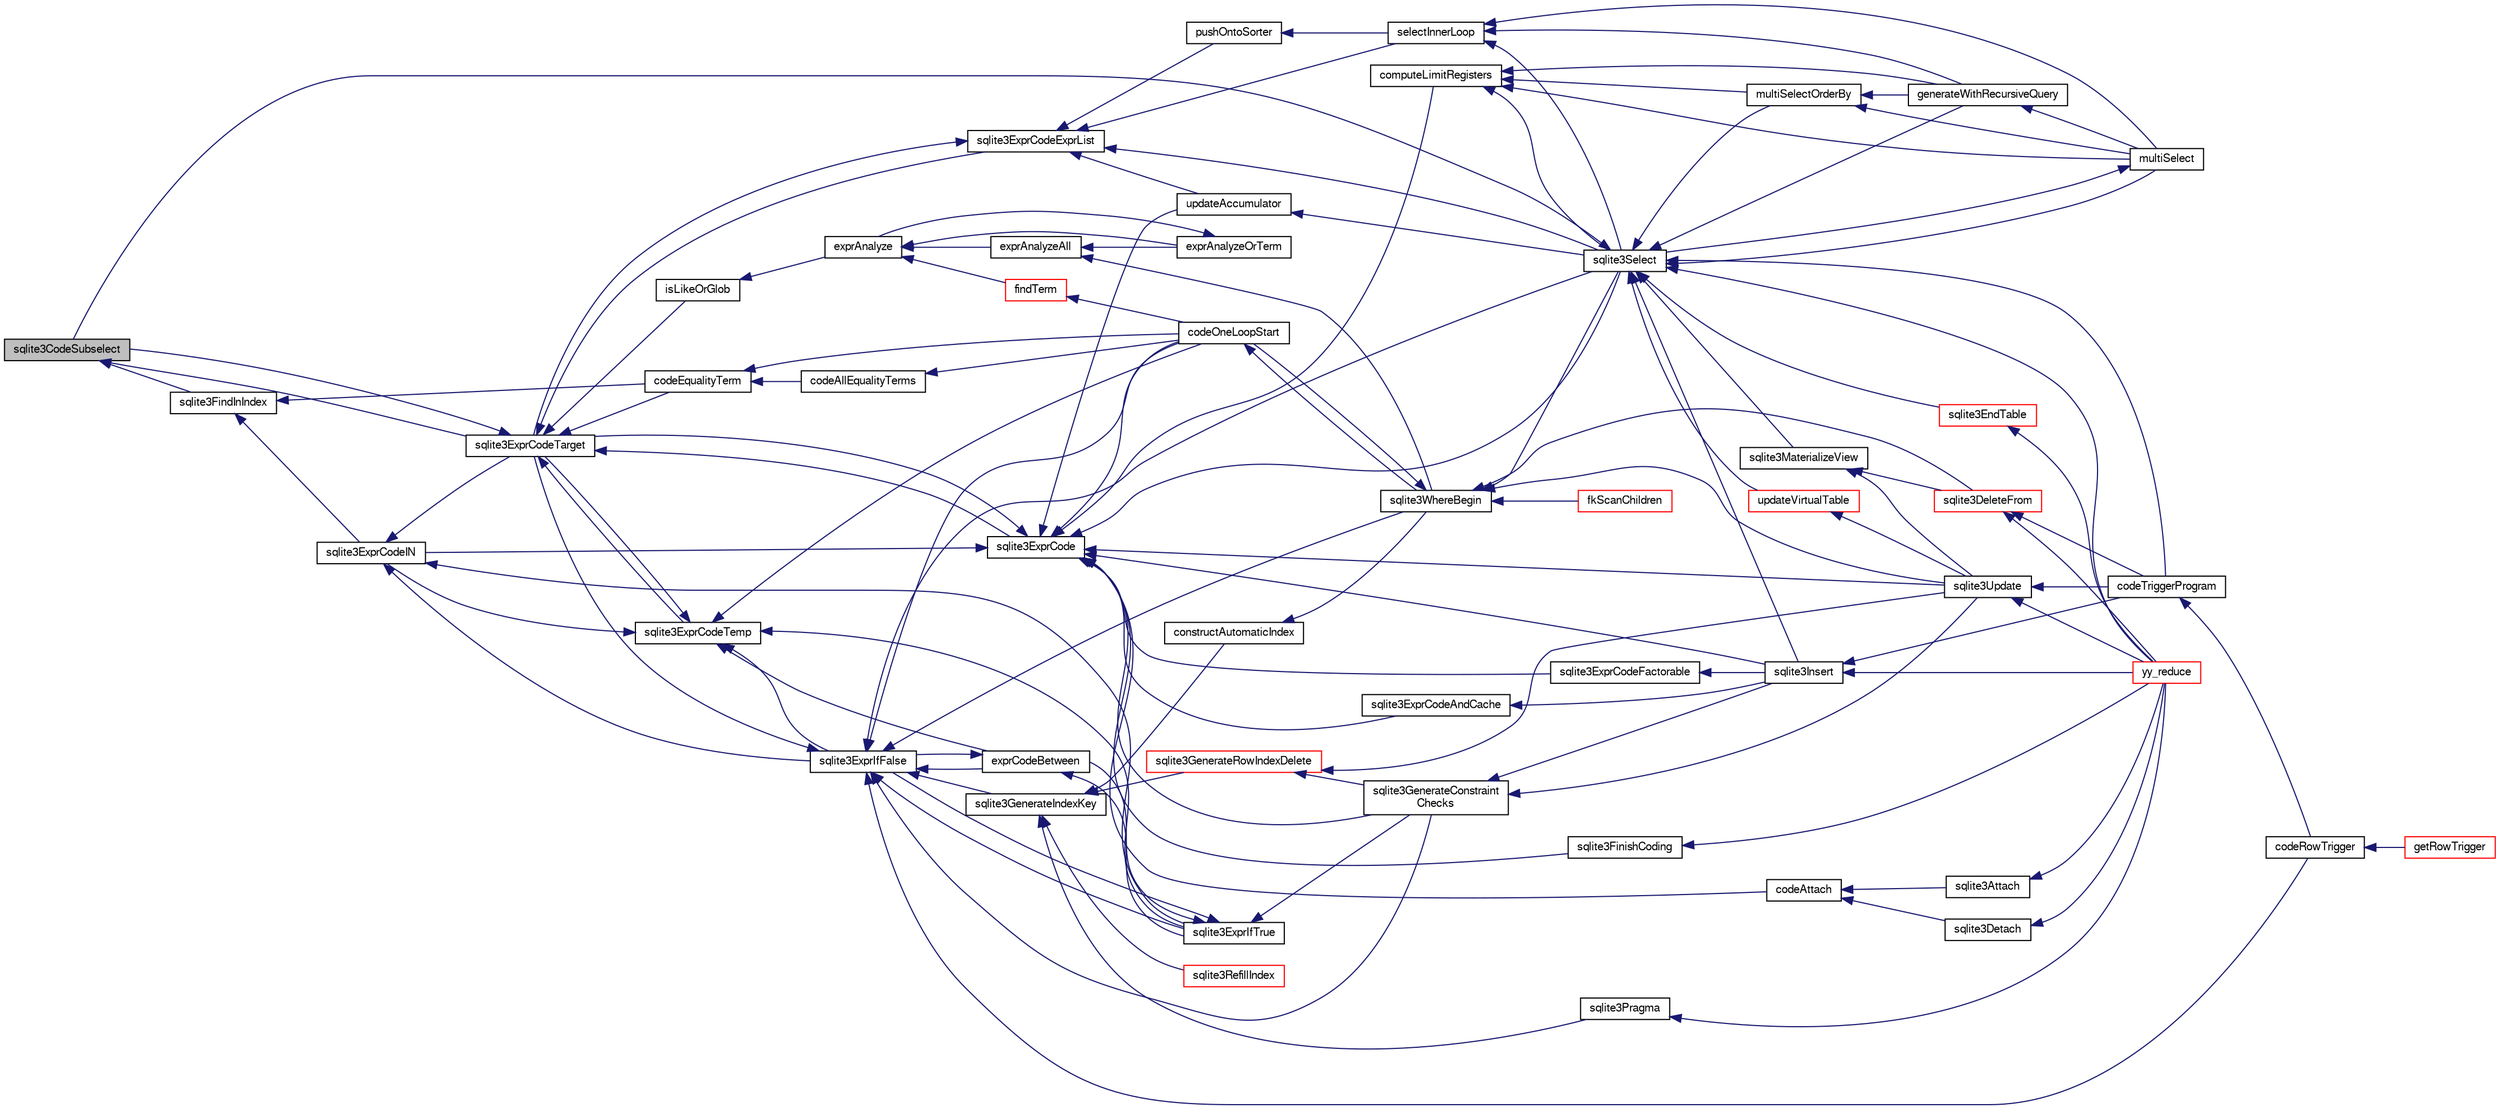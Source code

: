 digraph "sqlite3CodeSubselect"
{
  edge [fontname="FreeSans",fontsize="10",labelfontname="FreeSans",labelfontsize="10"];
  node [fontname="FreeSans",fontsize="10",shape=record];
  rankdir="LR";
  Node478343 [label="sqlite3CodeSubselect",height=0.2,width=0.4,color="black", fillcolor="grey75", style="filled", fontcolor="black"];
  Node478343 -> Node478344 [dir="back",color="midnightblue",fontsize="10",style="solid",fontname="FreeSans"];
  Node478344 [label="sqlite3FindInIndex",height=0.2,width=0.4,color="black", fillcolor="white", style="filled",URL="$sqlite3_8c.html#af7d8c56ab0231f44bb5f87b3fafeffb2"];
  Node478344 -> Node478345 [dir="back",color="midnightblue",fontsize="10",style="solid",fontname="FreeSans"];
  Node478345 [label="sqlite3ExprCodeIN",height=0.2,width=0.4,color="black", fillcolor="white", style="filled",URL="$sqlite3_8c.html#ad9cf4f5b5ffb90c24a4a0900c8626193"];
  Node478345 -> Node478346 [dir="back",color="midnightblue",fontsize="10",style="solid",fontname="FreeSans"];
  Node478346 [label="sqlite3ExprCodeTarget",height=0.2,width=0.4,color="black", fillcolor="white", style="filled",URL="$sqlite3_8c.html#a4f308397a0a3ed299ed31aaa1ae2a293"];
  Node478346 -> Node478343 [dir="back",color="midnightblue",fontsize="10",style="solid",fontname="FreeSans"];
  Node478346 -> Node478347 [dir="back",color="midnightblue",fontsize="10",style="solid",fontname="FreeSans"];
  Node478347 [label="sqlite3ExprCodeTemp",height=0.2,width=0.4,color="black", fillcolor="white", style="filled",URL="$sqlite3_8c.html#a3bc5c1ccb3c5851847e2aeb4a84ae1fc"];
  Node478347 -> Node478345 [dir="back",color="midnightblue",fontsize="10",style="solid",fontname="FreeSans"];
  Node478347 -> Node478346 [dir="back",color="midnightblue",fontsize="10",style="solid",fontname="FreeSans"];
  Node478347 -> Node478348 [dir="back",color="midnightblue",fontsize="10",style="solid",fontname="FreeSans"];
  Node478348 [label="exprCodeBetween",height=0.2,width=0.4,color="black", fillcolor="white", style="filled",URL="$sqlite3_8c.html#abd053493214542bca8f406f42145d173"];
  Node478348 -> Node478349 [dir="back",color="midnightblue",fontsize="10",style="solid",fontname="FreeSans"];
  Node478349 [label="sqlite3ExprIfTrue",height=0.2,width=0.4,color="black", fillcolor="white", style="filled",URL="$sqlite3_8c.html#ad93a55237c23e1b743ab1f59df1a1444"];
  Node478349 -> Node478348 [dir="back",color="midnightblue",fontsize="10",style="solid",fontname="FreeSans"];
  Node478349 -> Node478350 [dir="back",color="midnightblue",fontsize="10",style="solid",fontname="FreeSans"];
  Node478350 [label="sqlite3ExprIfFalse",height=0.2,width=0.4,color="black", fillcolor="white", style="filled",URL="$sqlite3_8c.html#af97ecccb5d56e321e118414b08f65b71"];
  Node478350 -> Node478346 [dir="back",color="midnightblue",fontsize="10",style="solid",fontname="FreeSans"];
  Node478350 -> Node478348 [dir="back",color="midnightblue",fontsize="10",style="solid",fontname="FreeSans"];
  Node478350 -> Node478349 [dir="back",color="midnightblue",fontsize="10",style="solid",fontname="FreeSans"];
  Node478350 -> Node478351 [dir="back",color="midnightblue",fontsize="10",style="solid",fontname="FreeSans"];
  Node478351 [label="sqlite3GenerateIndexKey",height=0.2,width=0.4,color="black", fillcolor="white", style="filled",URL="$sqlite3_8c.html#ab85ac93d5c5e6760f45f07897be7f272"];
  Node478351 -> Node478352 [dir="back",color="midnightblue",fontsize="10",style="solid",fontname="FreeSans"];
  Node478352 [label="sqlite3RefillIndex",height=0.2,width=0.4,color="red", fillcolor="white", style="filled",URL="$sqlite3_8c.html#a17be5b679d9181b961ea9ba4a18d4f80"];
  Node478351 -> Node478363 [dir="back",color="midnightblue",fontsize="10",style="solid",fontname="FreeSans"];
  Node478363 [label="sqlite3GenerateRowIndexDelete",height=0.2,width=0.4,color="red", fillcolor="white", style="filled",URL="$sqlite3_8c.html#a09c23ae08a7c469d62705f067d7a2135"];
  Node478363 -> Node478377 [dir="back",color="midnightblue",fontsize="10",style="solid",fontname="FreeSans"];
  Node478377 [label="sqlite3GenerateConstraint\lChecks",height=0.2,width=0.4,color="black", fillcolor="white", style="filled",URL="$sqlite3_8c.html#aef639c1e6a0c0a67ca6e7690ad931bd2"];
  Node478377 -> Node478375 [dir="back",color="midnightblue",fontsize="10",style="solid",fontname="FreeSans"];
  Node478375 [label="sqlite3Insert",height=0.2,width=0.4,color="black", fillcolor="white", style="filled",URL="$sqlite3_8c.html#a5b17c9c2000bae6bdff8e6be48d7dc2b"];
  Node478375 -> Node478368 [dir="back",color="midnightblue",fontsize="10",style="solid",fontname="FreeSans"];
  Node478368 [label="codeTriggerProgram",height=0.2,width=0.4,color="black", fillcolor="white", style="filled",URL="$sqlite3_8c.html#a120801f59d9281d201d2ff4b2606836e"];
  Node478368 -> Node478369 [dir="back",color="midnightblue",fontsize="10",style="solid",fontname="FreeSans"];
  Node478369 [label="codeRowTrigger",height=0.2,width=0.4,color="black", fillcolor="white", style="filled",URL="$sqlite3_8c.html#a463cea5aaaf388b560b206570a0022fc"];
  Node478369 -> Node478370 [dir="back",color="midnightblue",fontsize="10",style="solid",fontname="FreeSans"];
  Node478370 [label="getRowTrigger",height=0.2,width=0.4,color="red", fillcolor="white", style="filled",URL="$sqlite3_8c.html#a69626ef20b540d1a2b19cf56f3f45689"];
  Node478375 -> Node478355 [dir="back",color="midnightblue",fontsize="10",style="solid",fontname="FreeSans"];
  Node478355 [label="yy_reduce",height=0.2,width=0.4,color="red", fillcolor="white", style="filled",URL="$sqlite3_8c.html#a7c419a9b25711c666a9a2449ef377f14"];
  Node478377 -> Node478373 [dir="back",color="midnightblue",fontsize="10",style="solid",fontname="FreeSans"];
  Node478373 [label="sqlite3Update",height=0.2,width=0.4,color="black", fillcolor="white", style="filled",URL="$sqlite3_8c.html#ac5aa67c46e8cc8174566fabe6809fafa"];
  Node478373 -> Node478368 [dir="back",color="midnightblue",fontsize="10",style="solid",fontname="FreeSans"];
  Node478373 -> Node478355 [dir="back",color="midnightblue",fontsize="10",style="solid",fontname="FreeSans"];
  Node478363 -> Node478373 [dir="back",color="midnightblue",fontsize="10",style="solid",fontname="FreeSans"];
  Node478351 -> Node478378 [dir="back",color="midnightblue",fontsize="10",style="solid",fontname="FreeSans"];
  Node478378 [label="sqlite3Pragma",height=0.2,width=0.4,color="black", fillcolor="white", style="filled",URL="$sqlite3_8c.html#a111391370f58f8e6a6eca51fd34d62ed"];
  Node478378 -> Node478355 [dir="back",color="midnightblue",fontsize="10",style="solid",fontname="FreeSans"];
  Node478351 -> Node478379 [dir="back",color="midnightblue",fontsize="10",style="solid",fontname="FreeSans"];
  Node478379 [label="constructAutomaticIndex",height=0.2,width=0.4,color="black", fillcolor="white", style="filled",URL="$sqlite3_8c.html#aad43d38bc718f4c8e8d0dd8f33ed526f"];
  Node478379 -> Node478380 [dir="back",color="midnightblue",fontsize="10",style="solid",fontname="FreeSans"];
  Node478380 [label="sqlite3WhereBegin",height=0.2,width=0.4,color="black", fillcolor="white", style="filled",URL="$sqlite3_8c.html#acad049f5c9a96a8118cffd5e5ce89f7c"];
  Node478380 -> Node478365 [dir="back",color="midnightblue",fontsize="10",style="solid",fontname="FreeSans"];
  Node478365 [label="sqlite3DeleteFrom",height=0.2,width=0.4,color="red", fillcolor="white", style="filled",URL="$sqlite3_8c.html#ab9b4b45349188b49eabb23f94608a091"];
  Node478365 -> Node478368 [dir="back",color="midnightblue",fontsize="10",style="solid",fontname="FreeSans"];
  Node478365 -> Node478355 [dir="back",color="midnightblue",fontsize="10",style="solid",fontname="FreeSans"];
  Node478380 -> Node478381 [dir="back",color="midnightblue",fontsize="10",style="solid",fontname="FreeSans"];
  Node478381 [label="fkScanChildren",height=0.2,width=0.4,color="red", fillcolor="white", style="filled",URL="$sqlite3_8c.html#a67c9dcb484336b3155e7a82a037d4691"];
  Node478380 -> Node478383 [dir="back",color="midnightblue",fontsize="10",style="solid",fontname="FreeSans"];
  Node478383 [label="sqlite3Select",height=0.2,width=0.4,color="black", fillcolor="white", style="filled",URL="$sqlite3_8c.html#a2465ee8c956209ba4b272477b7c21a45"];
  Node478383 -> Node478343 [dir="back",color="midnightblue",fontsize="10",style="solid",fontname="FreeSans"];
  Node478383 -> Node478358 [dir="back",color="midnightblue",fontsize="10",style="solid",fontname="FreeSans"];
  Node478358 [label="sqlite3EndTable",height=0.2,width=0.4,color="red", fillcolor="white", style="filled",URL="$sqlite3_8c.html#a7b5f2c66c0f0b6f819d970ca389768b0"];
  Node478358 -> Node478355 [dir="back",color="midnightblue",fontsize="10",style="solid",fontname="FreeSans"];
  Node478383 -> Node478384 [dir="back",color="midnightblue",fontsize="10",style="solid",fontname="FreeSans"];
  Node478384 [label="sqlite3MaterializeView",height=0.2,width=0.4,color="black", fillcolor="white", style="filled",URL="$sqlite3_8c.html#a4557984b0b75f998fb0c3f231c9b1def"];
  Node478384 -> Node478365 [dir="back",color="midnightblue",fontsize="10",style="solid",fontname="FreeSans"];
  Node478384 -> Node478373 [dir="back",color="midnightblue",fontsize="10",style="solid",fontname="FreeSans"];
  Node478383 -> Node478375 [dir="back",color="midnightblue",fontsize="10",style="solid",fontname="FreeSans"];
  Node478383 -> Node478385 [dir="back",color="midnightblue",fontsize="10",style="solid",fontname="FreeSans"];
  Node478385 [label="generateWithRecursiveQuery",height=0.2,width=0.4,color="black", fillcolor="white", style="filled",URL="$sqlite3_8c.html#ade2c3663fa9c3b9676507984b9483942"];
  Node478385 -> Node478386 [dir="back",color="midnightblue",fontsize="10",style="solid",fontname="FreeSans"];
  Node478386 [label="multiSelect",height=0.2,width=0.4,color="black", fillcolor="white", style="filled",URL="$sqlite3_8c.html#a6456c61f3d9b2389738753cedfa24fa7"];
  Node478386 -> Node478383 [dir="back",color="midnightblue",fontsize="10",style="solid",fontname="FreeSans"];
  Node478383 -> Node478386 [dir="back",color="midnightblue",fontsize="10",style="solid",fontname="FreeSans"];
  Node478383 -> Node478387 [dir="back",color="midnightblue",fontsize="10",style="solid",fontname="FreeSans"];
  Node478387 [label="multiSelectOrderBy",height=0.2,width=0.4,color="black", fillcolor="white", style="filled",URL="$sqlite3_8c.html#afcdb8488c6f4dfdadaf9f04bca35b808"];
  Node478387 -> Node478385 [dir="back",color="midnightblue",fontsize="10",style="solid",fontname="FreeSans"];
  Node478387 -> Node478386 [dir="back",color="midnightblue",fontsize="10",style="solid",fontname="FreeSans"];
  Node478383 -> Node478368 [dir="back",color="midnightblue",fontsize="10",style="solid",fontname="FreeSans"];
  Node478383 -> Node478388 [dir="back",color="midnightblue",fontsize="10",style="solid",fontname="FreeSans"];
  Node478388 [label="updateVirtualTable",height=0.2,width=0.4,color="red", fillcolor="white", style="filled",URL="$sqlite3_8c.html#a740220531db9293c39a2cdd7da3f74e1"];
  Node478388 -> Node478373 [dir="back",color="midnightblue",fontsize="10",style="solid",fontname="FreeSans"];
  Node478383 -> Node478355 [dir="back",color="midnightblue",fontsize="10",style="solid",fontname="FreeSans"];
  Node478380 -> Node478373 [dir="back",color="midnightblue",fontsize="10",style="solid",fontname="FreeSans"];
  Node478380 -> Node478389 [dir="back",color="midnightblue",fontsize="10",style="solid",fontname="FreeSans"];
  Node478389 [label="codeOneLoopStart",height=0.2,width=0.4,color="black", fillcolor="white", style="filled",URL="$sqlite3_8c.html#aa868875120b151c169cc79139ed6e008"];
  Node478389 -> Node478380 [dir="back",color="midnightblue",fontsize="10",style="solid",fontname="FreeSans"];
  Node478350 -> Node478377 [dir="back",color="midnightblue",fontsize="10",style="solid",fontname="FreeSans"];
  Node478350 -> Node478383 [dir="back",color="midnightblue",fontsize="10",style="solid",fontname="FreeSans"];
  Node478350 -> Node478369 [dir="back",color="midnightblue",fontsize="10",style="solid",fontname="FreeSans"];
  Node478350 -> Node478389 [dir="back",color="midnightblue",fontsize="10",style="solid",fontname="FreeSans"];
  Node478350 -> Node478380 [dir="back",color="midnightblue",fontsize="10",style="solid",fontname="FreeSans"];
  Node478349 -> Node478377 [dir="back",color="midnightblue",fontsize="10",style="solid",fontname="FreeSans"];
  Node478348 -> Node478350 [dir="back",color="midnightblue",fontsize="10",style="solid",fontname="FreeSans"];
  Node478347 -> Node478349 [dir="back",color="midnightblue",fontsize="10",style="solid",fontname="FreeSans"];
  Node478347 -> Node478350 [dir="back",color="midnightblue",fontsize="10",style="solid",fontname="FreeSans"];
  Node478347 -> Node478389 [dir="back",color="midnightblue",fontsize="10",style="solid",fontname="FreeSans"];
  Node478346 -> Node478390 [dir="back",color="midnightblue",fontsize="10",style="solid",fontname="FreeSans"];
  Node478390 [label="sqlite3ExprCode",height=0.2,width=0.4,color="black", fillcolor="white", style="filled",URL="$sqlite3_8c.html#a75f270fb0b111b86924cca4ea507b417"];
  Node478390 -> Node478345 [dir="back",color="midnightblue",fontsize="10",style="solid",fontname="FreeSans"];
  Node478390 -> Node478346 [dir="back",color="midnightblue",fontsize="10",style="solid",fontname="FreeSans"];
  Node478390 -> Node478391 [dir="back",color="midnightblue",fontsize="10",style="solid",fontname="FreeSans"];
  Node478391 [label="sqlite3ExprCodeFactorable",height=0.2,width=0.4,color="black", fillcolor="white", style="filled",URL="$sqlite3_8c.html#a843f7fd58eec5a683c1fd8435fcd1e84"];
  Node478391 -> Node478375 [dir="back",color="midnightblue",fontsize="10",style="solid",fontname="FreeSans"];
  Node478390 -> Node478392 [dir="back",color="midnightblue",fontsize="10",style="solid",fontname="FreeSans"];
  Node478392 [label="sqlite3ExprCodeAndCache",height=0.2,width=0.4,color="black", fillcolor="white", style="filled",URL="$sqlite3_8c.html#ae3e46527d9b7fc9cb9236d21a5e6b1d8"];
  Node478392 -> Node478375 [dir="back",color="midnightblue",fontsize="10",style="solid",fontname="FreeSans"];
  Node478390 -> Node478393 [dir="back",color="midnightblue",fontsize="10",style="solid",fontname="FreeSans"];
  Node478393 [label="codeAttach",height=0.2,width=0.4,color="black", fillcolor="white", style="filled",URL="$sqlite3_8c.html#ade4e9e30d828a19c191fdcb098676d5b"];
  Node478393 -> Node478394 [dir="back",color="midnightblue",fontsize="10",style="solid",fontname="FreeSans"];
  Node478394 [label="sqlite3Detach",height=0.2,width=0.4,color="black", fillcolor="white", style="filled",URL="$sqlite3_8c.html#ab1a5a0b01c7560aef5e0b8603a68747d"];
  Node478394 -> Node478355 [dir="back",color="midnightblue",fontsize="10",style="solid",fontname="FreeSans"];
  Node478393 -> Node478395 [dir="back",color="midnightblue",fontsize="10",style="solid",fontname="FreeSans"];
  Node478395 [label="sqlite3Attach",height=0.2,width=0.4,color="black", fillcolor="white", style="filled",URL="$sqlite3_8c.html#ae0907fe0b43cc1b4c7e6a16213e8546f"];
  Node478395 -> Node478355 [dir="back",color="midnightblue",fontsize="10",style="solid",fontname="FreeSans"];
  Node478390 -> Node478396 [dir="back",color="midnightblue",fontsize="10",style="solid",fontname="FreeSans"];
  Node478396 [label="sqlite3FinishCoding",height=0.2,width=0.4,color="black", fillcolor="white", style="filled",URL="$sqlite3_8c.html#a651bc5b446c276c092705856d995b278"];
  Node478396 -> Node478355 [dir="back",color="midnightblue",fontsize="10",style="solid",fontname="FreeSans"];
  Node478390 -> Node478375 [dir="back",color="midnightblue",fontsize="10",style="solid",fontname="FreeSans"];
  Node478390 -> Node478377 [dir="back",color="midnightblue",fontsize="10",style="solid",fontname="FreeSans"];
  Node478390 -> Node478397 [dir="back",color="midnightblue",fontsize="10",style="solid",fontname="FreeSans"];
  Node478397 [label="computeLimitRegisters",height=0.2,width=0.4,color="black", fillcolor="white", style="filled",URL="$sqlite3_8c.html#ae9d37055e4905929b6f6cda5461e2f37"];
  Node478397 -> Node478385 [dir="back",color="midnightblue",fontsize="10",style="solid",fontname="FreeSans"];
  Node478397 -> Node478386 [dir="back",color="midnightblue",fontsize="10",style="solid",fontname="FreeSans"];
  Node478397 -> Node478387 [dir="back",color="midnightblue",fontsize="10",style="solid",fontname="FreeSans"];
  Node478397 -> Node478383 [dir="back",color="midnightblue",fontsize="10",style="solid",fontname="FreeSans"];
  Node478390 -> Node478398 [dir="back",color="midnightblue",fontsize="10",style="solid",fontname="FreeSans"];
  Node478398 [label="updateAccumulator",height=0.2,width=0.4,color="black", fillcolor="white", style="filled",URL="$sqlite3_8c.html#a1681660dd3ecd50c8727d6e56a537bd9"];
  Node478398 -> Node478383 [dir="back",color="midnightblue",fontsize="10",style="solid",fontname="FreeSans"];
  Node478390 -> Node478383 [dir="back",color="midnightblue",fontsize="10",style="solid",fontname="FreeSans"];
  Node478390 -> Node478373 [dir="back",color="midnightblue",fontsize="10",style="solid",fontname="FreeSans"];
  Node478390 -> Node478389 [dir="back",color="midnightblue",fontsize="10",style="solid",fontname="FreeSans"];
  Node478346 -> Node478399 [dir="back",color="midnightblue",fontsize="10",style="solid",fontname="FreeSans"];
  Node478399 [label="sqlite3ExprCodeExprList",height=0.2,width=0.4,color="black", fillcolor="white", style="filled",URL="$sqlite3_8c.html#a05b2b3dc3de7565de24eb3a2ff4e9566"];
  Node478399 -> Node478346 [dir="back",color="midnightblue",fontsize="10",style="solid",fontname="FreeSans"];
  Node478399 -> Node478400 [dir="back",color="midnightblue",fontsize="10",style="solid",fontname="FreeSans"];
  Node478400 [label="pushOntoSorter",height=0.2,width=0.4,color="black", fillcolor="white", style="filled",URL="$sqlite3_8c.html#a4555397beb584a386e7739cf022a6651"];
  Node478400 -> Node478401 [dir="back",color="midnightblue",fontsize="10",style="solid",fontname="FreeSans"];
  Node478401 [label="selectInnerLoop",height=0.2,width=0.4,color="black", fillcolor="white", style="filled",URL="$sqlite3_8c.html#ababe0933661ebe67eb0e6074bb1fd411"];
  Node478401 -> Node478385 [dir="back",color="midnightblue",fontsize="10",style="solid",fontname="FreeSans"];
  Node478401 -> Node478386 [dir="back",color="midnightblue",fontsize="10",style="solid",fontname="FreeSans"];
  Node478401 -> Node478383 [dir="back",color="midnightblue",fontsize="10",style="solid",fontname="FreeSans"];
  Node478399 -> Node478401 [dir="back",color="midnightblue",fontsize="10",style="solid",fontname="FreeSans"];
  Node478399 -> Node478398 [dir="back",color="midnightblue",fontsize="10",style="solid",fontname="FreeSans"];
  Node478399 -> Node478383 [dir="back",color="midnightblue",fontsize="10",style="solid",fontname="FreeSans"];
  Node478346 -> Node478402 [dir="back",color="midnightblue",fontsize="10",style="solid",fontname="FreeSans"];
  Node478402 [label="isLikeOrGlob",height=0.2,width=0.4,color="black", fillcolor="white", style="filled",URL="$sqlite3_8c.html#a6c38e495198bf8976f68d1a6ebd74a50"];
  Node478402 -> Node478403 [dir="back",color="midnightblue",fontsize="10",style="solid",fontname="FreeSans"];
  Node478403 [label="exprAnalyze",height=0.2,width=0.4,color="black", fillcolor="white", style="filled",URL="$sqlite3_8c.html#acb10e48c9a4184a4edd9bfd5b14ad0b7"];
  Node478403 -> Node478404 [dir="back",color="midnightblue",fontsize="10",style="solid",fontname="FreeSans"];
  Node478404 [label="findTerm",height=0.2,width=0.4,color="red", fillcolor="white", style="filled",URL="$sqlite3_8c.html#af26eb1eed85001fcf29fa189b631ac4b"];
  Node478404 -> Node478389 [dir="back",color="midnightblue",fontsize="10",style="solid",fontname="FreeSans"];
  Node478403 -> Node478409 [dir="back",color="midnightblue",fontsize="10",style="solid",fontname="FreeSans"];
  Node478409 [label="exprAnalyzeAll",height=0.2,width=0.4,color="black", fillcolor="white", style="filled",URL="$sqlite3_8c.html#a2e7a957af98e240fa68e34d6ff639437"];
  Node478409 -> Node478410 [dir="back",color="midnightblue",fontsize="10",style="solid",fontname="FreeSans"];
  Node478410 [label="exprAnalyzeOrTerm",height=0.2,width=0.4,color="black", fillcolor="white", style="filled",URL="$sqlite3_8c.html#ab95cabd8b51cb2291b5bef0c4a3776d2"];
  Node478410 -> Node478403 [dir="back",color="midnightblue",fontsize="10",style="solid",fontname="FreeSans"];
  Node478409 -> Node478380 [dir="back",color="midnightblue",fontsize="10",style="solid",fontname="FreeSans"];
  Node478403 -> Node478410 [dir="back",color="midnightblue",fontsize="10",style="solid",fontname="FreeSans"];
  Node478346 -> Node478411 [dir="back",color="midnightblue",fontsize="10",style="solid",fontname="FreeSans"];
  Node478411 [label="codeEqualityTerm",height=0.2,width=0.4,color="black", fillcolor="white", style="filled",URL="$sqlite3_8c.html#ad88a57073f031452c9843e97f15acc47"];
  Node478411 -> Node478412 [dir="back",color="midnightblue",fontsize="10",style="solid",fontname="FreeSans"];
  Node478412 [label="codeAllEqualityTerms",height=0.2,width=0.4,color="black", fillcolor="white", style="filled",URL="$sqlite3_8c.html#a3095598b812500a4efe41bf17cd49381"];
  Node478412 -> Node478389 [dir="back",color="midnightblue",fontsize="10",style="solid",fontname="FreeSans"];
  Node478411 -> Node478389 [dir="back",color="midnightblue",fontsize="10",style="solid",fontname="FreeSans"];
  Node478345 -> Node478349 [dir="back",color="midnightblue",fontsize="10",style="solid",fontname="FreeSans"];
  Node478345 -> Node478350 [dir="back",color="midnightblue",fontsize="10",style="solid",fontname="FreeSans"];
  Node478344 -> Node478411 [dir="back",color="midnightblue",fontsize="10",style="solid",fontname="FreeSans"];
  Node478343 -> Node478346 [dir="back",color="midnightblue",fontsize="10",style="solid",fontname="FreeSans"];
}
